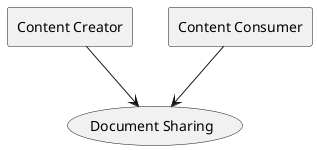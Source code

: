 @startuml

agent "Content Creator" as ContentCreator
agent "Content Consumer" as ContentConsumer
usecase (Document Sharing) as (DocumentSharing)
ContentCreator --> (DocumentSharing)
ContentConsumer --> (DocumentSharing)
@enduml
